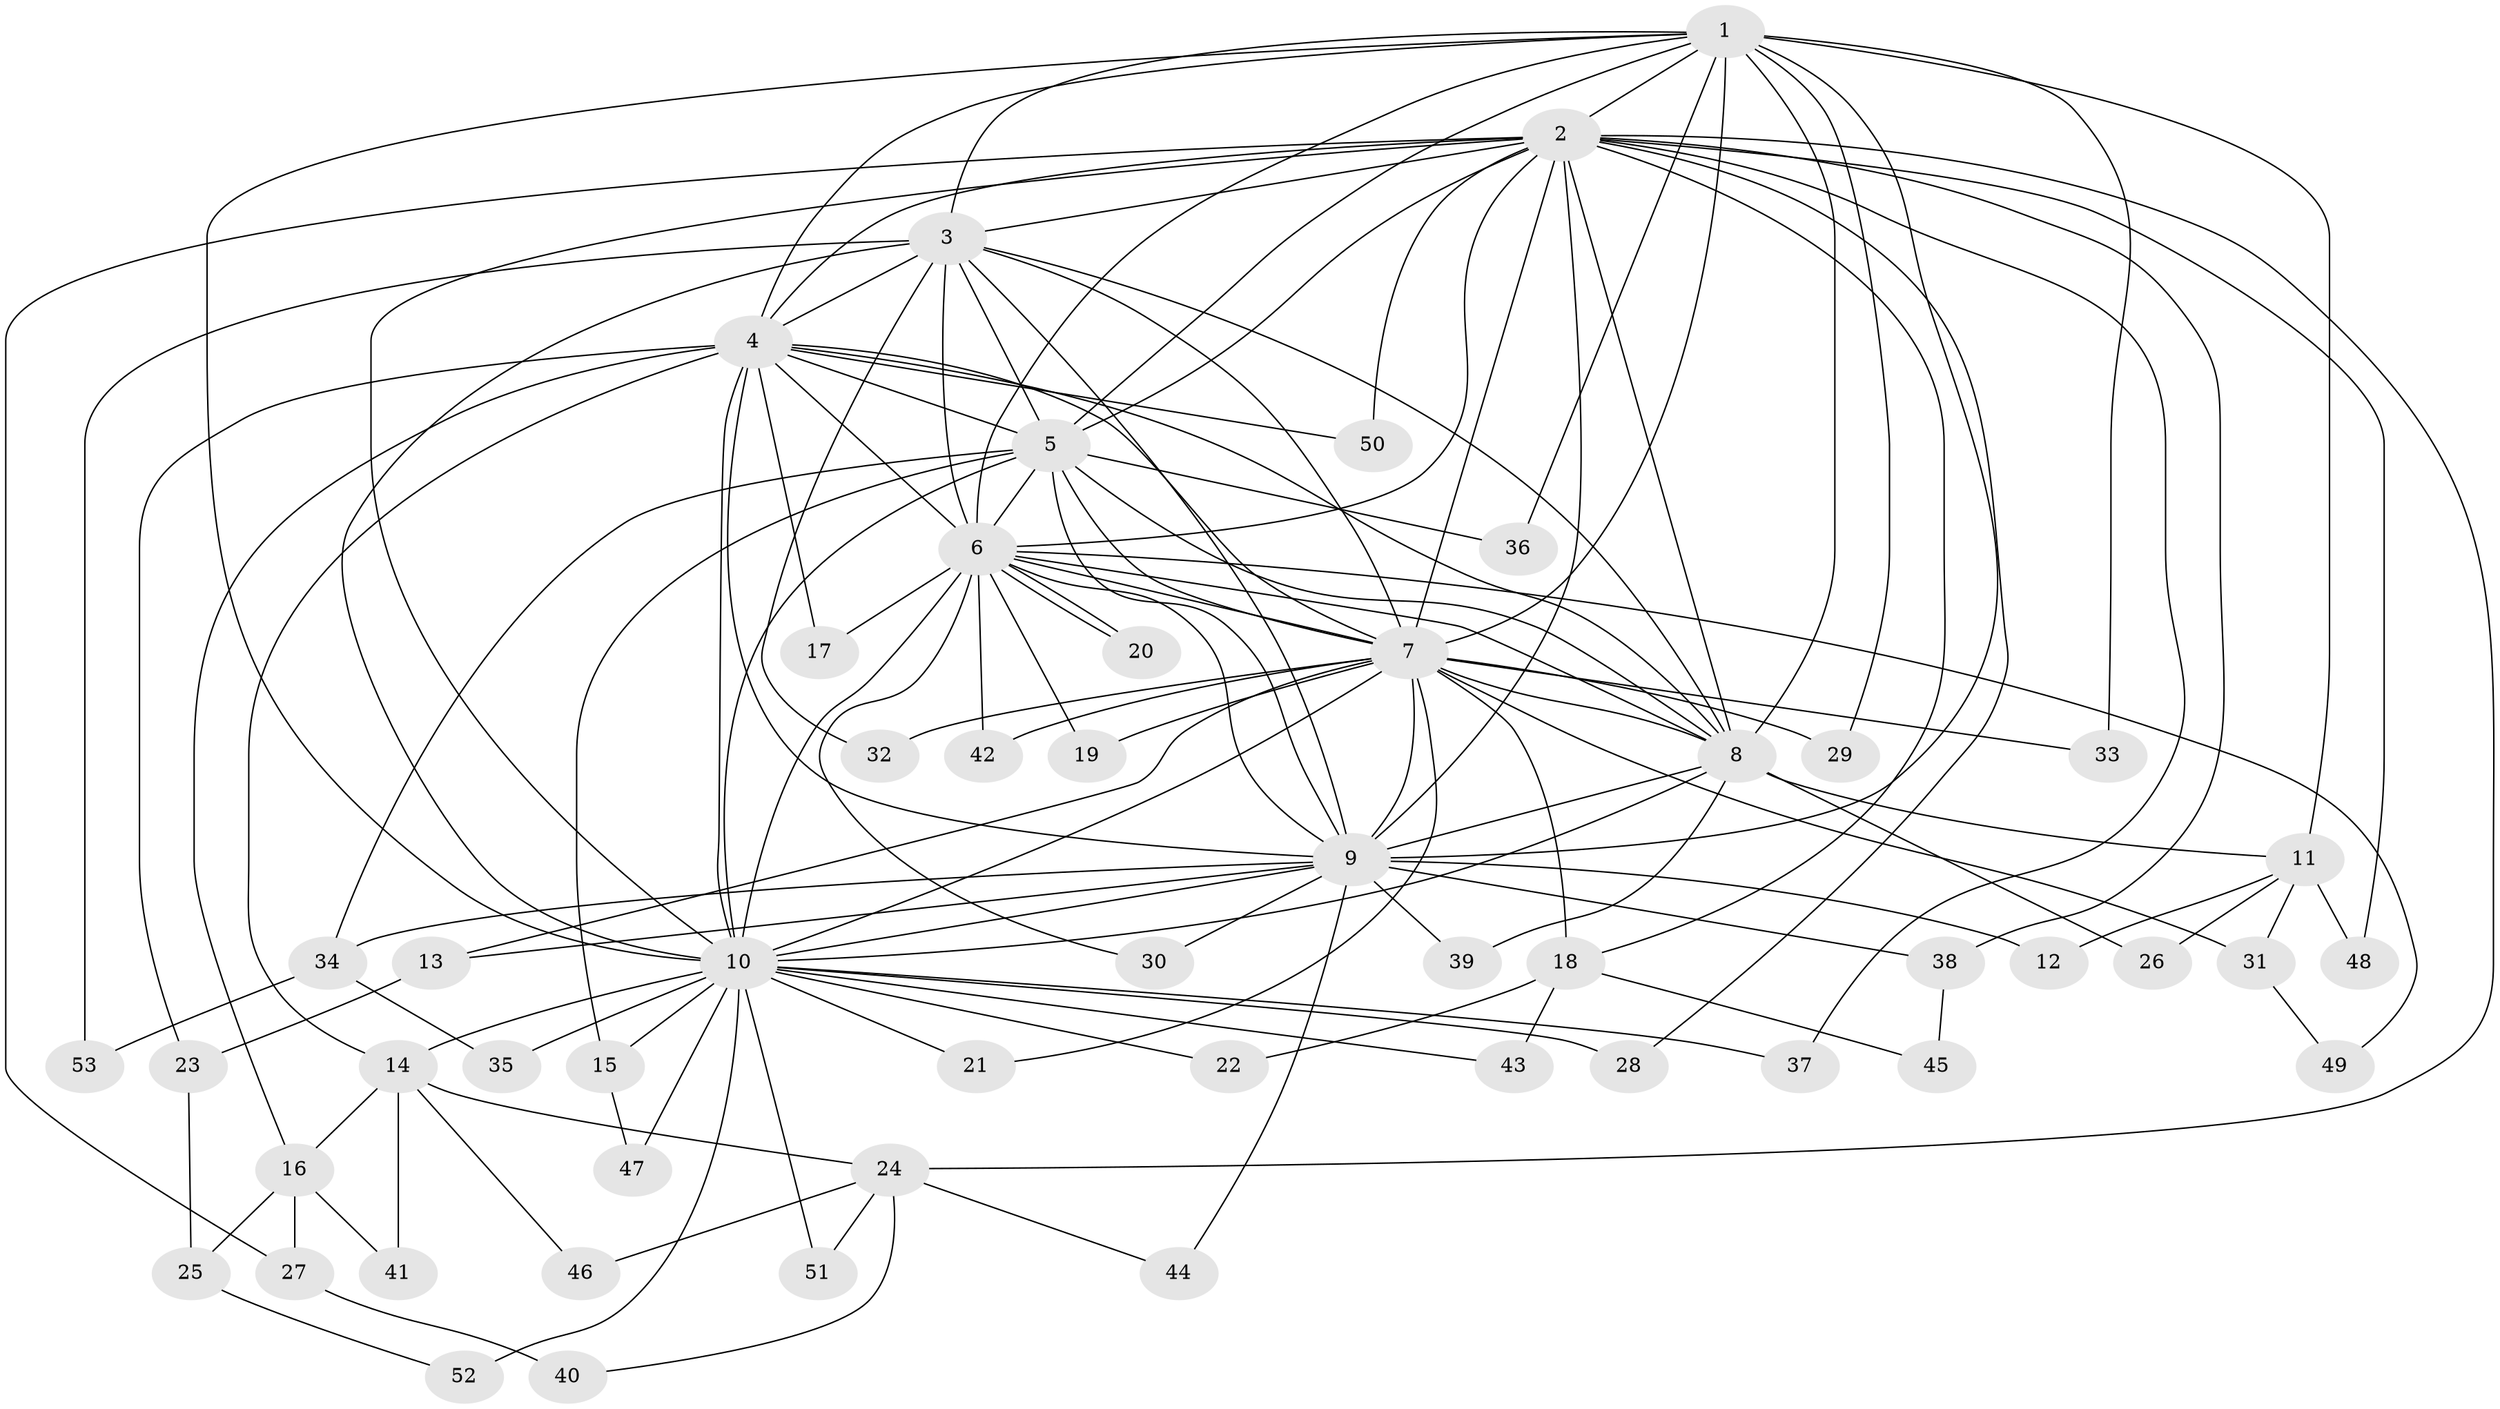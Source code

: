 // coarse degree distribution, {18: 0.02702702702702703, 15: 0.02702702702702703, 12: 0.05405405405405406, 9: 0.02702702702702703, 10: 0.02702702702702703, 13: 0.02702702702702703, 17: 0.02702702702702703, 6: 0.05405405405405406, 3: 0.08108108108108109, 5: 0.05405405405405406, 2: 0.4594594594594595, 4: 0.05405405405405406, 1: 0.08108108108108109}
// Generated by graph-tools (version 1.1) at 2025/23/03/03/25 07:23:42]
// undirected, 53 vertices, 131 edges
graph export_dot {
graph [start="1"]
  node [color=gray90,style=filled];
  1;
  2;
  3;
  4;
  5;
  6;
  7;
  8;
  9;
  10;
  11;
  12;
  13;
  14;
  15;
  16;
  17;
  18;
  19;
  20;
  21;
  22;
  23;
  24;
  25;
  26;
  27;
  28;
  29;
  30;
  31;
  32;
  33;
  34;
  35;
  36;
  37;
  38;
  39;
  40;
  41;
  42;
  43;
  44;
  45;
  46;
  47;
  48;
  49;
  50;
  51;
  52;
  53;
  1 -- 2;
  1 -- 3;
  1 -- 4;
  1 -- 5;
  1 -- 6;
  1 -- 7;
  1 -- 8;
  1 -- 9;
  1 -- 10;
  1 -- 11;
  1 -- 29;
  1 -- 33;
  1 -- 36;
  2 -- 3;
  2 -- 4;
  2 -- 5;
  2 -- 6;
  2 -- 7;
  2 -- 8;
  2 -- 9;
  2 -- 10;
  2 -- 18;
  2 -- 24;
  2 -- 27;
  2 -- 28;
  2 -- 37;
  2 -- 38;
  2 -- 48;
  2 -- 50;
  3 -- 4;
  3 -- 5;
  3 -- 6;
  3 -- 7;
  3 -- 8;
  3 -- 9;
  3 -- 10;
  3 -- 32;
  3 -- 53;
  4 -- 5;
  4 -- 6;
  4 -- 7;
  4 -- 8;
  4 -- 9;
  4 -- 10;
  4 -- 14;
  4 -- 16;
  4 -- 17;
  4 -- 23;
  4 -- 50;
  5 -- 6;
  5 -- 7;
  5 -- 8;
  5 -- 9;
  5 -- 10;
  5 -- 15;
  5 -- 34;
  5 -- 36;
  6 -- 7;
  6 -- 8;
  6 -- 9;
  6 -- 10;
  6 -- 17;
  6 -- 19;
  6 -- 20;
  6 -- 20;
  6 -- 30;
  6 -- 42;
  6 -- 49;
  7 -- 8;
  7 -- 9;
  7 -- 10;
  7 -- 13;
  7 -- 18;
  7 -- 19;
  7 -- 21;
  7 -- 29;
  7 -- 31;
  7 -- 32;
  7 -- 33;
  7 -- 42;
  8 -- 9;
  8 -- 10;
  8 -- 11;
  8 -- 26;
  8 -- 39;
  9 -- 10;
  9 -- 12;
  9 -- 13;
  9 -- 30;
  9 -- 34;
  9 -- 38;
  9 -- 39;
  9 -- 44;
  10 -- 14;
  10 -- 15;
  10 -- 21;
  10 -- 22;
  10 -- 28;
  10 -- 35;
  10 -- 37;
  10 -- 43;
  10 -- 47;
  10 -- 51;
  10 -- 52;
  11 -- 12;
  11 -- 26;
  11 -- 31;
  11 -- 48;
  13 -- 23;
  14 -- 16;
  14 -- 24;
  14 -- 41;
  14 -- 46;
  15 -- 47;
  16 -- 25;
  16 -- 27;
  16 -- 41;
  18 -- 22;
  18 -- 43;
  18 -- 45;
  23 -- 25;
  24 -- 40;
  24 -- 44;
  24 -- 46;
  24 -- 51;
  25 -- 52;
  27 -- 40;
  31 -- 49;
  34 -- 35;
  34 -- 53;
  38 -- 45;
}
